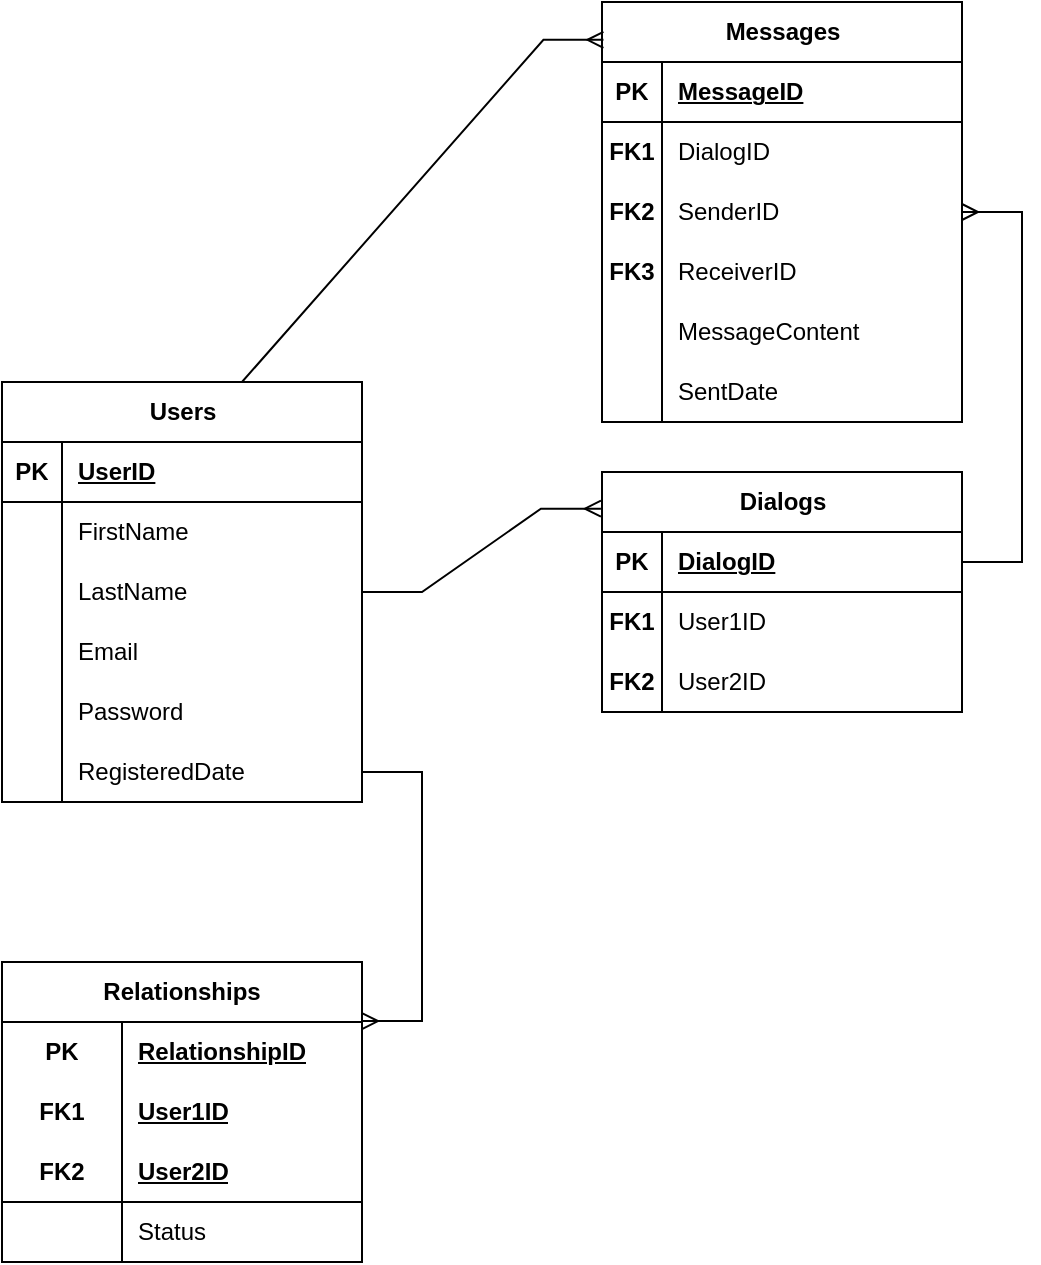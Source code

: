 <mxfile version="22.0.3" type="device">
  <diagram name="Страница — 1" id="bqrI7z9vAN7GPmx918aT">
    <mxGraphModel dx="1235" dy="1909" grid="1" gridSize="10" guides="1" tooltips="1" connect="1" arrows="1" fold="1" page="1" pageScale="1" pageWidth="827" pageHeight="1169" math="0" shadow="0">
      <root>
        <mxCell id="0" />
        <mxCell id="1" parent="0" />
        <mxCell id="Yy0xDkuMOIhFaZAqFe8N-117" value="Users" style="shape=table;startSize=30;container=1;collapsible=1;childLayout=tableLayout;fixedRows=1;rowLines=0;fontStyle=1;align=center;resizeLast=1;html=1;" vertex="1" parent="1">
          <mxGeometry x="130" y="100" width="180" height="210" as="geometry" />
        </mxCell>
        <mxCell id="Yy0xDkuMOIhFaZAqFe8N-118" value="" style="shape=tableRow;horizontal=0;startSize=0;swimlaneHead=0;swimlaneBody=0;fillColor=none;collapsible=0;dropTarget=0;points=[[0,0.5],[1,0.5]];portConstraint=eastwest;top=0;left=0;right=0;bottom=1;" vertex="1" parent="Yy0xDkuMOIhFaZAqFe8N-117">
          <mxGeometry y="30" width="180" height="30" as="geometry" />
        </mxCell>
        <mxCell id="Yy0xDkuMOIhFaZAqFe8N-119" value="PK" style="shape=partialRectangle;connectable=0;fillColor=none;top=0;left=0;bottom=0;right=0;fontStyle=1;overflow=hidden;whiteSpace=wrap;html=1;" vertex="1" parent="Yy0xDkuMOIhFaZAqFe8N-118">
          <mxGeometry width="30" height="30" as="geometry">
            <mxRectangle width="30" height="30" as="alternateBounds" />
          </mxGeometry>
        </mxCell>
        <mxCell id="Yy0xDkuMOIhFaZAqFe8N-120" value="UserID" style="shape=partialRectangle;connectable=0;fillColor=none;top=0;left=0;bottom=0;right=0;align=left;spacingLeft=6;fontStyle=5;overflow=hidden;whiteSpace=wrap;html=1;" vertex="1" parent="Yy0xDkuMOIhFaZAqFe8N-118">
          <mxGeometry x="30" width="150" height="30" as="geometry">
            <mxRectangle width="150" height="30" as="alternateBounds" />
          </mxGeometry>
        </mxCell>
        <mxCell id="Yy0xDkuMOIhFaZAqFe8N-121" value="" style="shape=tableRow;horizontal=0;startSize=0;swimlaneHead=0;swimlaneBody=0;fillColor=none;collapsible=0;dropTarget=0;points=[[0,0.5],[1,0.5]];portConstraint=eastwest;top=0;left=0;right=0;bottom=0;" vertex="1" parent="Yy0xDkuMOIhFaZAqFe8N-117">
          <mxGeometry y="60" width="180" height="30" as="geometry" />
        </mxCell>
        <mxCell id="Yy0xDkuMOIhFaZAqFe8N-122" value="" style="shape=partialRectangle;connectable=0;fillColor=none;top=0;left=0;bottom=0;right=0;editable=1;overflow=hidden;whiteSpace=wrap;html=1;" vertex="1" parent="Yy0xDkuMOIhFaZAqFe8N-121">
          <mxGeometry width="30" height="30" as="geometry">
            <mxRectangle width="30" height="30" as="alternateBounds" />
          </mxGeometry>
        </mxCell>
        <mxCell id="Yy0xDkuMOIhFaZAqFe8N-123" value="FirstName" style="shape=partialRectangle;connectable=0;fillColor=none;top=0;left=0;bottom=0;right=0;align=left;spacingLeft=6;overflow=hidden;whiteSpace=wrap;html=1;" vertex="1" parent="Yy0xDkuMOIhFaZAqFe8N-121">
          <mxGeometry x="30" width="150" height="30" as="geometry">
            <mxRectangle width="150" height="30" as="alternateBounds" />
          </mxGeometry>
        </mxCell>
        <mxCell id="Yy0xDkuMOIhFaZAqFe8N-124" value="" style="shape=tableRow;horizontal=0;startSize=0;swimlaneHead=0;swimlaneBody=0;fillColor=none;collapsible=0;dropTarget=0;points=[[0,0.5],[1,0.5]];portConstraint=eastwest;top=0;left=0;right=0;bottom=0;" vertex="1" parent="Yy0xDkuMOIhFaZAqFe8N-117">
          <mxGeometry y="90" width="180" height="30" as="geometry" />
        </mxCell>
        <mxCell id="Yy0xDkuMOIhFaZAqFe8N-125" value="" style="shape=partialRectangle;connectable=0;fillColor=none;top=0;left=0;bottom=0;right=0;editable=1;overflow=hidden;whiteSpace=wrap;html=1;" vertex="1" parent="Yy0xDkuMOIhFaZAqFe8N-124">
          <mxGeometry width="30" height="30" as="geometry">
            <mxRectangle width="30" height="30" as="alternateBounds" />
          </mxGeometry>
        </mxCell>
        <mxCell id="Yy0xDkuMOIhFaZAqFe8N-126" value="LastName" style="shape=partialRectangle;connectable=0;fillColor=none;top=0;left=0;bottom=0;right=0;align=left;spacingLeft=6;overflow=hidden;whiteSpace=wrap;html=1;" vertex="1" parent="Yy0xDkuMOIhFaZAqFe8N-124">
          <mxGeometry x="30" width="150" height="30" as="geometry">
            <mxRectangle width="150" height="30" as="alternateBounds" />
          </mxGeometry>
        </mxCell>
        <mxCell id="Yy0xDkuMOIhFaZAqFe8N-127" value="" style="shape=tableRow;horizontal=0;startSize=0;swimlaneHead=0;swimlaneBody=0;fillColor=none;collapsible=0;dropTarget=0;points=[[0,0.5],[1,0.5]];portConstraint=eastwest;top=0;left=0;right=0;bottom=0;" vertex="1" parent="Yy0xDkuMOIhFaZAqFe8N-117">
          <mxGeometry y="120" width="180" height="30" as="geometry" />
        </mxCell>
        <mxCell id="Yy0xDkuMOIhFaZAqFe8N-128" value="" style="shape=partialRectangle;connectable=0;fillColor=none;top=0;left=0;bottom=0;right=0;editable=1;overflow=hidden;whiteSpace=wrap;html=1;" vertex="1" parent="Yy0xDkuMOIhFaZAqFe8N-127">
          <mxGeometry width="30" height="30" as="geometry">
            <mxRectangle width="30" height="30" as="alternateBounds" />
          </mxGeometry>
        </mxCell>
        <mxCell id="Yy0xDkuMOIhFaZAqFe8N-129" value="Email" style="shape=partialRectangle;connectable=0;fillColor=none;top=0;left=0;bottom=0;right=0;align=left;spacingLeft=6;overflow=hidden;whiteSpace=wrap;html=1;" vertex="1" parent="Yy0xDkuMOIhFaZAqFe8N-127">
          <mxGeometry x="30" width="150" height="30" as="geometry">
            <mxRectangle width="150" height="30" as="alternateBounds" />
          </mxGeometry>
        </mxCell>
        <mxCell id="Yy0xDkuMOIhFaZAqFe8N-133" style="shape=tableRow;horizontal=0;startSize=0;swimlaneHead=0;swimlaneBody=0;fillColor=none;collapsible=0;dropTarget=0;points=[[0,0.5],[1,0.5]];portConstraint=eastwest;top=0;left=0;right=0;bottom=0;" vertex="1" parent="Yy0xDkuMOIhFaZAqFe8N-117">
          <mxGeometry y="150" width="180" height="30" as="geometry" />
        </mxCell>
        <mxCell id="Yy0xDkuMOIhFaZAqFe8N-134" style="shape=partialRectangle;connectable=0;fillColor=none;top=0;left=0;bottom=0;right=0;editable=1;overflow=hidden;whiteSpace=wrap;html=1;" vertex="1" parent="Yy0xDkuMOIhFaZAqFe8N-133">
          <mxGeometry width="30" height="30" as="geometry">
            <mxRectangle width="30" height="30" as="alternateBounds" />
          </mxGeometry>
        </mxCell>
        <mxCell id="Yy0xDkuMOIhFaZAqFe8N-135" value="Password" style="shape=partialRectangle;connectable=0;fillColor=none;top=0;left=0;bottom=0;right=0;align=left;spacingLeft=6;overflow=hidden;whiteSpace=wrap;html=1;" vertex="1" parent="Yy0xDkuMOIhFaZAqFe8N-133">
          <mxGeometry x="30" width="150" height="30" as="geometry">
            <mxRectangle width="150" height="30" as="alternateBounds" />
          </mxGeometry>
        </mxCell>
        <mxCell id="Yy0xDkuMOIhFaZAqFe8N-136" style="shape=tableRow;horizontal=0;startSize=0;swimlaneHead=0;swimlaneBody=0;fillColor=none;collapsible=0;dropTarget=0;points=[[0,0.5],[1,0.5]];portConstraint=eastwest;top=0;left=0;right=0;bottom=0;" vertex="1" parent="Yy0xDkuMOIhFaZAqFe8N-117">
          <mxGeometry y="180" width="180" height="30" as="geometry" />
        </mxCell>
        <mxCell id="Yy0xDkuMOIhFaZAqFe8N-137" style="shape=partialRectangle;connectable=0;fillColor=none;top=0;left=0;bottom=0;right=0;editable=1;overflow=hidden;whiteSpace=wrap;html=1;" vertex="1" parent="Yy0xDkuMOIhFaZAqFe8N-136">
          <mxGeometry width="30" height="30" as="geometry">
            <mxRectangle width="30" height="30" as="alternateBounds" />
          </mxGeometry>
        </mxCell>
        <mxCell id="Yy0xDkuMOIhFaZAqFe8N-138" value="RegisteredDate" style="shape=partialRectangle;connectable=0;fillColor=none;top=0;left=0;bottom=0;right=0;align=left;spacingLeft=6;overflow=hidden;whiteSpace=wrap;html=1;" vertex="1" parent="Yy0xDkuMOIhFaZAqFe8N-136">
          <mxGeometry x="30" width="150" height="30" as="geometry">
            <mxRectangle width="150" height="30" as="alternateBounds" />
          </mxGeometry>
        </mxCell>
        <mxCell id="Yy0xDkuMOIhFaZAqFe8N-139" value="Relationships" style="shape=table;startSize=30;container=1;collapsible=1;childLayout=tableLayout;fixedRows=1;rowLines=0;fontStyle=1;align=center;resizeLast=1;html=1;whiteSpace=wrap;" vertex="1" parent="1">
          <mxGeometry x="130" y="390" width="180" height="150" as="geometry" />
        </mxCell>
        <mxCell id="Yy0xDkuMOIhFaZAqFe8N-211" style="shape=tableRow;horizontal=0;startSize=0;swimlaneHead=0;swimlaneBody=0;fillColor=none;collapsible=0;dropTarget=0;points=[[0,0.5],[1,0.5]];portConstraint=eastwest;top=0;left=0;right=0;bottom=0;html=1;" vertex="1" parent="Yy0xDkuMOIhFaZAqFe8N-139">
          <mxGeometry y="30" width="180" height="30" as="geometry" />
        </mxCell>
        <mxCell id="Yy0xDkuMOIhFaZAqFe8N-212" value="PK" style="shape=partialRectangle;connectable=0;fillColor=none;top=0;left=0;bottom=0;right=0;fontStyle=1;overflow=hidden;html=1;whiteSpace=wrap;" vertex="1" parent="Yy0xDkuMOIhFaZAqFe8N-211">
          <mxGeometry width="60" height="30" as="geometry">
            <mxRectangle width="60" height="30" as="alternateBounds" />
          </mxGeometry>
        </mxCell>
        <mxCell id="Yy0xDkuMOIhFaZAqFe8N-213" value="RelationshipID" style="shape=partialRectangle;connectable=0;fillColor=none;top=0;left=0;bottom=0;right=0;align=left;spacingLeft=6;fontStyle=5;overflow=hidden;html=1;whiteSpace=wrap;" vertex="1" parent="Yy0xDkuMOIhFaZAqFe8N-211">
          <mxGeometry x="60" width="120" height="30" as="geometry">
            <mxRectangle width="120" height="30" as="alternateBounds" />
          </mxGeometry>
        </mxCell>
        <mxCell id="Yy0xDkuMOIhFaZAqFe8N-140" value="" style="shape=tableRow;horizontal=0;startSize=0;swimlaneHead=0;swimlaneBody=0;fillColor=none;collapsible=0;dropTarget=0;points=[[0,0.5],[1,0.5]];portConstraint=eastwest;top=0;left=0;right=0;bottom=0;html=1;" vertex="1" parent="Yy0xDkuMOIhFaZAqFe8N-139">
          <mxGeometry y="60" width="180" height="30" as="geometry" />
        </mxCell>
        <mxCell id="Yy0xDkuMOIhFaZAqFe8N-141" value="FK1" style="shape=partialRectangle;connectable=0;fillColor=none;top=0;left=0;bottom=0;right=0;fontStyle=1;overflow=hidden;html=1;whiteSpace=wrap;" vertex="1" parent="Yy0xDkuMOIhFaZAqFe8N-140">
          <mxGeometry width="60" height="30" as="geometry">
            <mxRectangle width="60" height="30" as="alternateBounds" />
          </mxGeometry>
        </mxCell>
        <mxCell id="Yy0xDkuMOIhFaZAqFe8N-142" value="User1ID" style="shape=partialRectangle;connectable=0;fillColor=none;top=0;left=0;bottom=0;right=0;align=left;spacingLeft=6;fontStyle=5;overflow=hidden;html=1;whiteSpace=wrap;" vertex="1" parent="Yy0xDkuMOIhFaZAqFe8N-140">
          <mxGeometry x="60" width="120" height="30" as="geometry">
            <mxRectangle width="120" height="30" as="alternateBounds" />
          </mxGeometry>
        </mxCell>
        <mxCell id="Yy0xDkuMOIhFaZAqFe8N-143" value="" style="shape=tableRow;horizontal=0;startSize=0;swimlaneHead=0;swimlaneBody=0;fillColor=none;collapsible=0;dropTarget=0;points=[[0,0.5],[1,0.5]];portConstraint=eastwest;top=0;left=0;right=0;bottom=1;html=1;" vertex="1" parent="Yy0xDkuMOIhFaZAqFe8N-139">
          <mxGeometry y="90" width="180" height="30" as="geometry" />
        </mxCell>
        <mxCell id="Yy0xDkuMOIhFaZAqFe8N-144" value="FK2" style="shape=partialRectangle;connectable=0;fillColor=none;top=0;left=0;bottom=0;right=0;fontStyle=1;overflow=hidden;html=1;whiteSpace=wrap;" vertex="1" parent="Yy0xDkuMOIhFaZAqFe8N-143">
          <mxGeometry width="60" height="30" as="geometry">
            <mxRectangle width="60" height="30" as="alternateBounds" />
          </mxGeometry>
        </mxCell>
        <mxCell id="Yy0xDkuMOIhFaZAqFe8N-145" value="User2ID" style="shape=partialRectangle;connectable=0;fillColor=none;top=0;left=0;bottom=0;right=0;align=left;spacingLeft=6;fontStyle=5;overflow=hidden;html=1;whiteSpace=wrap;" vertex="1" parent="Yy0xDkuMOIhFaZAqFe8N-143">
          <mxGeometry x="60" width="120" height="30" as="geometry">
            <mxRectangle width="120" height="30" as="alternateBounds" />
          </mxGeometry>
        </mxCell>
        <mxCell id="Yy0xDkuMOIhFaZAqFe8N-146" value="" style="shape=tableRow;horizontal=0;startSize=0;swimlaneHead=0;swimlaneBody=0;fillColor=none;collapsible=0;dropTarget=0;points=[[0,0.5],[1,0.5]];portConstraint=eastwest;top=0;left=0;right=0;bottom=0;html=1;" vertex="1" parent="Yy0xDkuMOIhFaZAqFe8N-139">
          <mxGeometry y="120" width="180" height="30" as="geometry" />
        </mxCell>
        <mxCell id="Yy0xDkuMOIhFaZAqFe8N-147" value="" style="shape=partialRectangle;connectable=0;fillColor=none;top=0;left=0;bottom=0;right=0;editable=1;overflow=hidden;html=1;whiteSpace=wrap;" vertex="1" parent="Yy0xDkuMOIhFaZAqFe8N-146">
          <mxGeometry width="60" height="30" as="geometry">
            <mxRectangle width="60" height="30" as="alternateBounds" />
          </mxGeometry>
        </mxCell>
        <mxCell id="Yy0xDkuMOIhFaZAqFe8N-148" value="Status" style="shape=partialRectangle;connectable=0;fillColor=none;top=0;left=0;bottom=0;right=0;align=left;spacingLeft=6;overflow=hidden;html=1;whiteSpace=wrap;" vertex="1" parent="Yy0xDkuMOIhFaZAqFe8N-146">
          <mxGeometry x="60" width="120" height="30" as="geometry">
            <mxRectangle width="120" height="30" as="alternateBounds" />
          </mxGeometry>
        </mxCell>
        <mxCell id="Yy0xDkuMOIhFaZAqFe8N-162" value="Dialogs" style="shape=table;startSize=30;container=1;collapsible=1;childLayout=tableLayout;fixedRows=1;rowLines=0;fontStyle=1;align=center;resizeLast=1;html=1;" vertex="1" parent="1">
          <mxGeometry x="430" y="145" width="180" height="120" as="geometry" />
        </mxCell>
        <mxCell id="Yy0xDkuMOIhFaZAqFe8N-163" value="" style="shape=tableRow;horizontal=0;startSize=0;swimlaneHead=0;swimlaneBody=0;fillColor=none;collapsible=0;dropTarget=0;points=[[0,0.5],[1,0.5]];portConstraint=eastwest;top=0;left=0;right=0;bottom=1;" vertex="1" parent="Yy0xDkuMOIhFaZAqFe8N-162">
          <mxGeometry y="30" width="180" height="30" as="geometry" />
        </mxCell>
        <mxCell id="Yy0xDkuMOIhFaZAqFe8N-164" value="PK" style="shape=partialRectangle;connectable=0;fillColor=none;top=0;left=0;bottom=0;right=0;fontStyle=1;overflow=hidden;whiteSpace=wrap;html=1;" vertex="1" parent="Yy0xDkuMOIhFaZAqFe8N-163">
          <mxGeometry width="30" height="30" as="geometry">
            <mxRectangle width="30" height="30" as="alternateBounds" />
          </mxGeometry>
        </mxCell>
        <mxCell id="Yy0xDkuMOIhFaZAqFe8N-165" value="DialogID" style="shape=partialRectangle;connectable=0;fillColor=none;top=0;left=0;bottom=0;right=0;align=left;spacingLeft=6;fontStyle=5;overflow=hidden;whiteSpace=wrap;html=1;" vertex="1" parent="Yy0xDkuMOIhFaZAqFe8N-163">
          <mxGeometry x="30" width="150" height="30" as="geometry">
            <mxRectangle width="150" height="30" as="alternateBounds" />
          </mxGeometry>
        </mxCell>
        <mxCell id="Yy0xDkuMOIhFaZAqFe8N-166" value="" style="shape=tableRow;horizontal=0;startSize=0;swimlaneHead=0;swimlaneBody=0;fillColor=none;collapsible=0;dropTarget=0;points=[[0,0.5],[1,0.5]];portConstraint=eastwest;top=0;left=0;right=0;bottom=0;" vertex="1" parent="Yy0xDkuMOIhFaZAqFe8N-162">
          <mxGeometry y="60" width="180" height="30" as="geometry" />
        </mxCell>
        <mxCell id="Yy0xDkuMOIhFaZAqFe8N-167" value="&lt;b&gt;FK1&lt;/b&gt;" style="shape=partialRectangle;connectable=0;fillColor=none;top=0;left=0;bottom=0;right=0;editable=1;overflow=hidden;whiteSpace=wrap;html=1;" vertex="1" parent="Yy0xDkuMOIhFaZAqFe8N-166">
          <mxGeometry width="30" height="30" as="geometry">
            <mxRectangle width="30" height="30" as="alternateBounds" />
          </mxGeometry>
        </mxCell>
        <mxCell id="Yy0xDkuMOIhFaZAqFe8N-168" value="User1ID" style="shape=partialRectangle;connectable=0;fillColor=none;top=0;left=0;bottom=0;right=0;align=left;spacingLeft=6;overflow=hidden;whiteSpace=wrap;html=1;" vertex="1" parent="Yy0xDkuMOIhFaZAqFe8N-166">
          <mxGeometry x="30" width="150" height="30" as="geometry">
            <mxRectangle width="150" height="30" as="alternateBounds" />
          </mxGeometry>
        </mxCell>
        <mxCell id="Yy0xDkuMOIhFaZAqFe8N-169" value="" style="shape=tableRow;horizontal=0;startSize=0;swimlaneHead=0;swimlaneBody=0;fillColor=none;collapsible=0;dropTarget=0;points=[[0,0.5],[1,0.5]];portConstraint=eastwest;top=0;left=0;right=0;bottom=0;" vertex="1" parent="Yy0xDkuMOIhFaZAqFe8N-162">
          <mxGeometry y="90" width="180" height="30" as="geometry" />
        </mxCell>
        <mxCell id="Yy0xDkuMOIhFaZAqFe8N-170" value="&lt;b&gt;FK2&lt;/b&gt;" style="shape=partialRectangle;connectable=0;fillColor=none;top=0;left=0;bottom=0;right=0;editable=1;overflow=hidden;whiteSpace=wrap;html=1;" vertex="1" parent="Yy0xDkuMOIhFaZAqFe8N-169">
          <mxGeometry width="30" height="30" as="geometry">
            <mxRectangle width="30" height="30" as="alternateBounds" />
          </mxGeometry>
        </mxCell>
        <mxCell id="Yy0xDkuMOIhFaZAqFe8N-171" value="User2ID" style="shape=partialRectangle;connectable=0;fillColor=none;top=0;left=0;bottom=0;right=0;align=left;spacingLeft=6;overflow=hidden;whiteSpace=wrap;html=1;" vertex="1" parent="Yy0xDkuMOIhFaZAqFe8N-169">
          <mxGeometry x="30" width="150" height="30" as="geometry">
            <mxRectangle width="150" height="30" as="alternateBounds" />
          </mxGeometry>
        </mxCell>
        <mxCell id="Yy0xDkuMOIhFaZAqFe8N-175" value="Messages" style="shape=table;startSize=30;container=1;collapsible=1;childLayout=tableLayout;fixedRows=1;rowLines=0;fontStyle=1;align=center;resizeLast=1;html=1;" vertex="1" parent="1">
          <mxGeometry x="430" y="-90" width="180" height="210" as="geometry" />
        </mxCell>
        <mxCell id="Yy0xDkuMOIhFaZAqFe8N-176" value="" style="shape=tableRow;horizontal=0;startSize=0;swimlaneHead=0;swimlaneBody=0;fillColor=none;collapsible=0;dropTarget=0;points=[[0,0.5],[1,0.5]];portConstraint=eastwest;top=0;left=0;right=0;bottom=1;" vertex="1" parent="Yy0xDkuMOIhFaZAqFe8N-175">
          <mxGeometry y="30" width="180" height="30" as="geometry" />
        </mxCell>
        <mxCell id="Yy0xDkuMOIhFaZAqFe8N-177" value="PK" style="shape=partialRectangle;connectable=0;fillColor=none;top=0;left=0;bottom=0;right=0;fontStyle=1;overflow=hidden;whiteSpace=wrap;html=1;" vertex="1" parent="Yy0xDkuMOIhFaZAqFe8N-176">
          <mxGeometry width="30" height="30" as="geometry">
            <mxRectangle width="30" height="30" as="alternateBounds" />
          </mxGeometry>
        </mxCell>
        <mxCell id="Yy0xDkuMOIhFaZAqFe8N-178" value="MessageID" style="shape=partialRectangle;connectable=0;fillColor=none;top=0;left=0;bottom=0;right=0;align=left;spacingLeft=6;fontStyle=5;overflow=hidden;whiteSpace=wrap;html=1;" vertex="1" parent="Yy0xDkuMOIhFaZAqFe8N-176">
          <mxGeometry x="30" width="150" height="30" as="geometry">
            <mxRectangle width="150" height="30" as="alternateBounds" />
          </mxGeometry>
        </mxCell>
        <mxCell id="Yy0xDkuMOIhFaZAqFe8N-179" value="" style="shape=tableRow;horizontal=0;startSize=0;swimlaneHead=0;swimlaneBody=0;fillColor=none;collapsible=0;dropTarget=0;points=[[0,0.5],[1,0.5]];portConstraint=eastwest;top=0;left=0;right=0;bottom=0;" vertex="1" parent="Yy0xDkuMOIhFaZAqFe8N-175">
          <mxGeometry y="60" width="180" height="30" as="geometry" />
        </mxCell>
        <mxCell id="Yy0xDkuMOIhFaZAqFe8N-180" value="&lt;b&gt;FK1&lt;/b&gt;" style="shape=partialRectangle;connectable=0;fillColor=none;top=0;left=0;bottom=0;right=0;editable=1;overflow=hidden;whiteSpace=wrap;html=1;" vertex="1" parent="Yy0xDkuMOIhFaZAqFe8N-179">
          <mxGeometry width="30" height="30" as="geometry">
            <mxRectangle width="30" height="30" as="alternateBounds" />
          </mxGeometry>
        </mxCell>
        <mxCell id="Yy0xDkuMOIhFaZAqFe8N-181" value="DialogID" style="shape=partialRectangle;connectable=0;fillColor=none;top=0;left=0;bottom=0;right=0;align=left;spacingLeft=6;overflow=hidden;whiteSpace=wrap;html=1;" vertex="1" parent="Yy0xDkuMOIhFaZAqFe8N-179">
          <mxGeometry x="30" width="150" height="30" as="geometry">
            <mxRectangle width="150" height="30" as="alternateBounds" />
          </mxGeometry>
        </mxCell>
        <mxCell id="Yy0xDkuMOIhFaZAqFe8N-182" value="" style="shape=tableRow;horizontal=0;startSize=0;swimlaneHead=0;swimlaneBody=0;fillColor=none;collapsible=0;dropTarget=0;points=[[0,0.5],[1,0.5]];portConstraint=eastwest;top=0;left=0;right=0;bottom=0;" vertex="1" parent="Yy0xDkuMOIhFaZAqFe8N-175">
          <mxGeometry y="90" width="180" height="30" as="geometry" />
        </mxCell>
        <mxCell id="Yy0xDkuMOIhFaZAqFe8N-183" value="&lt;b&gt;FK2&lt;/b&gt;" style="shape=partialRectangle;connectable=0;fillColor=none;top=0;left=0;bottom=0;right=0;editable=1;overflow=hidden;whiteSpace=wrap;html=1;" vertex="1" parent="Yy0xDkuMOIhFaZAqFe8N-182">
          <mxGeometry width="30" height="30" as="geometry">
            <mxRectangle width="30" height="30" as="alternateBounds" />
          </mxGeometry>
        </mxCell>
        <mxCell id="Yy0xDkuMOIhFaZAqFe8N-184" value="SenderID" style="shape=partialRectangle;connectable=0;fillColor=none;top=0;left=0;bottom=0;right=0;align=left;spacingLeft=6;overflow=hidden;whiteSpace=wrap;html=1;" vertex="1" parent="Yy0xDkuMOIhFaZAqFe8N-182">
          <mxGeometry x="30" width="150" height="30" as="geometry">
            <mxRectangle width="150" height="30" as="alternateBounds" />
          </mxGeometry>
        </mxCell>
        <mxCell id="Yy0xDkuMOIhFaZAqFe8N-185" style="shape=tableRow;horizontal=0;startSize=0;swimlaneHead=0;swimlaneBody=0;fillColor=none;collapsible=0;dropTarget=0;points=[[0,0.5],[1,0.5]];portConstraint=eastwest;top=0;left=0;right=0;bottom=0;" vertex="1" parent="Yy0xDkuMOIhFaZAqFe8N-175">
          <mxGeometry y="120" width="180" height="30" as="geometry" />
        </mxCell>
        <mxCell id="Yy0xDkuMOIhFaZAqFe8N-186" value="&lt;b style=&quot;border-color: var(--border-color);&quot;&gt;FK3&lt;/b&gt;" style="shape=partialRectangle;connectable=0;fillColor=none;top=0;left=0;bottom=0;right=0;editable=1;overflow=hidden;whiteSpace=wrap;html=1;" vertex="1" parent="Yy0xDkuMOIhFaZAqFe8N-185">
          <mxGeometry width="30" height="30" as="geometry">
            <mxRectangle width="30" height="30" as="alternateBounds" />
          </mxGeometry>
        </mxCell>
        <mxCell id="Yy0xDkuMOIhFaZAqFe8N-187" value="ReceiverID" style="shape=partialRectangle;connectable=0;fillColor=none;top=0;left=0;bottom=0;right=0;align=left;spacingLeft=6;overflow=hidden;whiteSpace=wrap;html=1;" vertex="1" parent="Yy0xDkuMOIhFaZAqFe8N-185">
          <mxGeometry x="30" width="150" height="30" as="geometry">
            <mxRectangle width="150" height="30" as="alternateBounds" />
          </mxGeometry>
        </mxCell>
        <mxCell id="Yy0xDkuMOIhFaZAqFe8N-188" style="shape=tableRow;horizontal=0;startSize=0;swimlaneHead=0;swimlaneBody=0;fillColor=none;collapsible=0;dropTarget=0;points=[[0,0.5],[1,0.5]];portConstraint=eastwest;top=0;left=0;right=0;bottom=0;" vertex="1" parent="Yy0xDkuMOIhFaZAqFe8N-175">
          <mxGeometry y="150" width="180" height="30" as="geometry" />
        </mxCell>
        <mxCell id="Yy0xDkuMOIhFaZAqFe8N-189" style="shape=partialRectangle;connectable=0;fillColor=none;top=0;left=0;bottom=0;right=0;editable=1;overflow=hidden;whiteSpace=wrap;html=1;" vertex="1" parent="Yy0xDkuMOIhFaZAqFe8N-188">
          <mxGeometry width="30" height="30" as="geometry">
            <mxRectangle width="30" height="30" as="alternateBounds" />
          </mxGeometry>
        </mxCell>
        <mxCell id="Yy0xDkuMOIhFaZAqFe8N-190" value="MessageContent" style="shape=partialRectangle;connectable=0;fillColor=none;top=0;left=0;bottom=0;right=0;align=left;spacingLeft=6;overflow=hidden;whiteSpace=wrap;html=1;" vertex="1" parent="Yy0xDkuMOIhFaZAqFe8N-188">
          <mxGeometry x="30" width="150" height="30" as="geometry">
            <mxRectangle width="150" height="30" as="alternateBounds" />
          </mxGeometry>
        </mxCell>
        <mxCell id="Yy0xDkuMOIhFaZAqFe8N-191" style="shape=tableRow;horizontal=0;startSize=0;swimlaneHead=0;swimlaneBody=0;fillColor=none;collapsible=0;dropTarget=0;points=[[0,0.5],[1,0.5]];portConstraint=eastwest;top=0;left=0;right=0;bottom=0;" vertex="1" parent="Yy0xDkuMOIhFaZAqFe8N-175">
          <mxGeometry y="180" width="180" height="30" as="geometry" />
        </mxCell>
        <mxCell id="Yy0xDkuMOIhFaZAqFe8N-192" style="shape=partialRectangle;connectable=0;fillColor=none;top=0;left=0;bottom=0;right=0;editable=1;overflow=hidden;whiteSpace=wrap;html=1;" vertex="1" parent="Yy0xDkuMOIhFaZAqFe8N-191">
          <mxGeometry width="30" height="30" as="geometry">
            <mxRectangle width="30" height="30" as="alternateBounds" />
          </mxGeometry>
        </mxCell>
        <mxCell id="Yy0xDkuMOIhFaZAqFe8N-193" value="SentDate" style="shape=partialRectangle;connectable=0;fillColor=none;top=0;left=0;bottom=0;right=0;align=left;spacingLeft=6;overflow=hidden;whiteSpace=wrap;html=1;" vertex="1" parent="Yy0xDkuMOIhFaZAqFe8N-191">
          <mxGeometry x="30" width="150" height="30" as="geometry">
            <mxRectangle width="150" height="30" as="alternateBounds" />
          </mxGeometry>
        </mxCell>
        <mxCell id="Yy0xDkuMOIhFaZAqFe8N-196" value="" style="edgeStyle=entityRelationEdgeStyle;fontSize=12;html=1;endArrow=ERmany;rounded=0;entryX=1;entryY=0.197;entryDx=0;entryDy=0;entryPerimeter=0;exitX=1;exitY=0.5;exitDx=0;exitDy=0;" edge="1" parent="1" source="Yy0xDkuMOIhFaZAqFe8N-136" target="Yy0xDkuMOIhFaZAqFe8N-139">
          <mxGeometry width="100" height="100" relative="1" as="geometry">
            <mxPoint x="350" y="400" as="sourcePoint" />
            <mxPoint x="350" y="480" as="targetPoint" />
          </mxGeometry>
        </mxCell>
        <mxCell id="Yy0xDkuMOIhFaZAqFe8N-198" value="" style="edgeStyle=entityRelationEdgeStyle;fontSize=12;html=1;endArrow=ERmany;rounded=0;exitX=1;exitY=0.5;exitDx=0;exitDy=0;entryX=-0.003;entryY=0.153;entryDx=0;entryDy=0;entryPerimeter=0;" edge="1" parent="1" source="Yy0xDkuMOIhFaZAqFe8N-124" target="Yy0xDkuMOIhFaZAqFe8N-162">
          <mxGeometry width="100" height="100" relative="1" as="geometry">
            <mxPoint x="410" y="210" as="sourcePoint" />
            <mxPoint x="510" y="110" as="targetPoint" />
          </mxGeometry>
        </mxCell>
        <mxCell id="Yy0xDkuMOIhFaZAqFe8N-199" value="" style="edgeStyle=entityRelationEdgeStyle;fontSize=12;html=1;endArrow=ERmany;rounded=0;exitX=0.5;exitY=0;exitDx=0;exitDy=0;entryX=0.004;entryY=0.09;entryDx=0;entryDy=0;entryPerimeter=0;" edge="1" parent="1" source="Yy0xDkuMOIhFaZAqFe8N-117" target="Yy0xDkuMOIhFaZAqFe8N-175">
          <mxGeometry width="100" height="100" relative="1" as="geometry">
            <mxPoint x="320" y="215" as="sourcePoint" />
            <mxPoint x="439" y="173" as="targetPoint" />
          </mxGeometry>
        </mxCell>
        <mxCell id="Yy0xDkuMOIhFaZAqFe8N-200" value="" style="edgeStyle=entityRelationEdgeStyle;fontSize=12;html=1;endArrow=ERmany;rounded=0;exitX=1;exitY=0.5;exitDx=0;exitDy=0;" edge="1" parent="1" source="Yy0xDkuMOIhFaZAqFe8N-163" target="Yy0xDkuMOIhFaZAqFe8N-175">
          <mxGeometry width="100" height="100" relative="1" as="geometry">
            <mxPoint x="320" y="215" as="sourcePoint" />
            <mxPoint x="439" y="173" as="targetPoint" />
          </mxGeometry>
        </mxCell>
      </root>
    </mxGraphModel>
  </diagram>
</mxfile>
